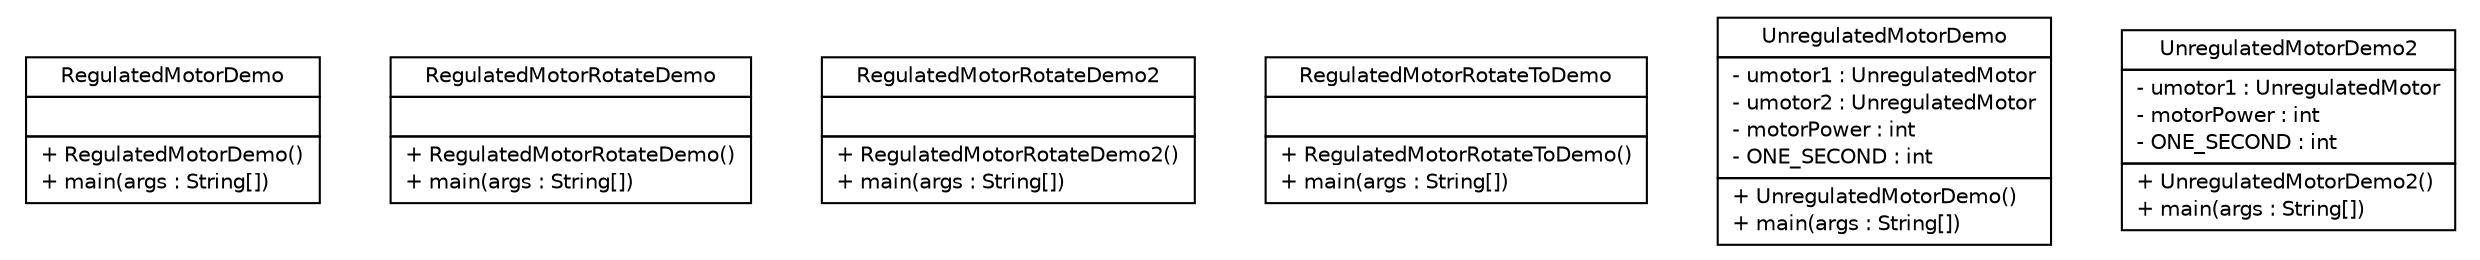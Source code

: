 #!/usr/local/bin/dot
#
# Class diagram 
# Generated by UMLGraph version R5_6-24-gf6e263 (http://www.umlgraph.org/)
#

digraph G {
	edge [fontname="Helvetica",fontsize=10,labelfontname="Helvetica",labelfontsize=10];
	node [fontname="Helvetica",fontsize=10,shape=plaintext];
	nodesep=0.25;
	ranksep=0.5;
	// ev3dev.examples.motors.RegulatedMotorDemo
	c269 [label=<<table title="ev3dev.examples.motors.RegulatedMotorDemo" border="0" cellborder="1" cellspacing="0" cellpadding="2" port="p" href="./RegulatedMotorDemo.html">
		<tr><td><table border="0" cellspacing="0" cellpadding="1">
<tr><td align="center" balign="center"> RegulatedMotorDemo </td></tr>
		</table></td></tr>
		<tr><td><table border="0" cellspacing="0" cellpadding="1">
<tr><td align="left" balign="left">  </td></tr>
		</table></td></tr>
		<tr><td><table border="0" cellspacing="0" cellpadding="1">
<tr><td align="left" balign="left"> + RegulatedMotorDemo() </td></tr>
<tr><td align="left" balign="left"> + main(args : String[]) </td></tr>
		</table></td></tr>
		</table>>, URL="./RegulatedMotorDemo.html", fontname="Helvetica", fontcolor="black", fontsize=10.0];
	// ev3dev.examples.motors.RegulatedMotorRotateDemo
	c270 [label=<<table title="ev3dev.examples.motors.RegulatedMotorRotateDemo" border="0" cellborder="1" cellspacing="0" cellpadding="2" port="p" href="./RegulatedMotorRotateDemo.html">
		<tr><td><table border="0" cellspacing="0" cellpadding="1">
<tr><td align="center" balign="center"> RegulatedMotorRotateDemo </td></tr>
		</table></td></tr>
		<tr><td><table border="0" cellspacing="0" cellpadding="1">
<tr><td align="left" balign="left">  </td></tr>
		</table></td></tr>
		<tr><td><table border="0" cellspacing="0" cellpadding="1">
<tr><td align="left" balign="left"> + RegulatedMotorRotateDemo() </td></tr>
<tr><td align="left" balign="left"> + main(args : String[]) </td></tr>
		</table></td></tr>
		</table>>, URL="./RegulatedMotorRotateDemo.html", fontname="Helvetica", fontcolor="black", fontsize=10.0];
	// ev3dev.examples.motors.RegulatedMotorRotateDemo2
	c271 [label=<<table title="ev3dev.examples.motors.RegulatedMotorRotateDemo2" border="0" cellborder="1" cellspacing="0" cellpadding="2" port="p" href="./RegulatedMotorRotateDemo2.html">
		<tr><td><table border="0" cellspacing="0" cellpadding="1">
<tr><td align="center" balign="center"> RegulatedMotorRotateDemo2 </td></tr>
		</table></td></tr>
		<tr><td><table border="0" cellspacing="0" cellpadding="1">
<tr><td align="left" balign="left">  </td></tr>
		</table></td></tr>
		<tr><td><table border="0" cellspacing="0" cellpadding="1">
<tr><td align="left" balign="left"> + RegulatedMotorRotateDemo2() </td></tr>
<tr><td align="left" balign="left"> + main(args : String[]) </td></tr>
		</table></td></tr>
		</table>>, URL="./RegulatedMotorRotateDemo2.html", fontname="Helvetica", fontcolor="black", fontsize=10.0];
	// ev3dev.examples.motors.RegulatedMotorRotateToDemo
	c272 [label=<<table title="ev3dev.examples.motors.RegulatedMotorRotateToDemo" border="0" cellborder="1" cellspacing="0" cellpadding="2" port="p" href="./RegulatedMotorRotateToDemo.html">
		<tr><td><table border="0" cellspacing="0" cellpadding="1">
<tr><td align="center" balign="center"> RegulatedMotorRotateToDemo </td></tr>
		</table></td></tr>
		<tr><td><table border="0" cellspacing="0" cellpadding="1">
<tr><td align="left" balign="left">  </td></tr>
		</table></td></tr>
		<tr><td><table border="0" cellspacing="0" cellpadding="1">
<tr><td align="left" balign="left"> + RegulatedMotorRotateToDemo() </td></tr>
<tr><td align="left" balign="left"> + main(args : String[]) </td></tr>
		</table></td></tr>
		</table>>, URL="./RegulatedMotorRotateToDemo.html", fontname="Helvetica", fontcolor="black", fontsize=10.0];
	// ev3dev.examples.motors.UnregulatedMotorDemo
	c273 [label=<<table title="ev3dev.examples.motors.UnregulatedMotorDemo" border="0" cellborder="1" cellspacing="0" cellpadding="2" port="p" href="./UnregulatedMotorDemo.html">
		<tr><td><table border="0" cellspacing="0" cellpadding="1">
<tr><td align="center" balign="center"> UnregulatedMotorDemo </td></tr>
		</table></td></tr>
		<tr><td><table border="0" cellspacing="0" cellpadding="1">
<tr><td align="left" balign="left"> - umotor1 : UnregulatedMotor </td></tr>
<tr><td align="left" balign="left"> - umotor2 : UnregulatedMotor </td></tr>
<tr><td align="left" balign="left"> - motorPower : int </td></tr>
<tr><td align="left" balign="left"> - ONE_SECOND : int </td></tr>
		</table></td></tr>
		<tr><td><table border="0" cellspacing="0" cellpadding="1">
<tr><td align="left" balign="left"> + UnregulatedMotorDemo() </td></tr>
<tr><td align="left" balign="left"> + main(args : String[]) </td></tr>
		</table></td></tr>
		</table>>, URL="./UnregulatedMotorDemo.html", fontname="Helvetica", fontcolor="black", fontsize=10.0];
	// ev3dev.examples.motors.UnregulatedMotorDemo2
	c274 [label=<<table title="ev3dev.examples.motors.UnregulatedMotorDemo2" border="0" cellborder="1" cellspacing="0" cellpadding="2" port="p" href="./UnregulatedMotorDemo2.html">
		<tr><td><table border="0" cellspacing="0" cellpadding="1">
<tr><td align="center" balign="center"> UnregulatedMotorDemo2 </td></tr>
		</table></td></tr>
		<tr><td><table border="0" cellspacing="0" cellpadding="1">
<tr><td align="left" balign="left"> - umotor1 : UnregulatedMotor </td></tr>
<tr><td align="left" balign="left"> - motorPower : int </td></tr>
<tr><td align="left" balign="left"> - ONE_SECOND : int </td></tr>
		</table></td></tr>
		<tr><td><table border="0" cellspacing="0" cellpadding="1">
<tr><td align="left" balign="left"> + UnregulatedMotorDemo2() </td></tr>
<tr><td align="left" balign="left"> + main(args : String[]) </td></tr>
		</table></td></tr>
		</table>>, URL="./UnregulatedMotorDemo2.html", fontname="Helvetica", fontcolor="black", fontsize=10.0];
}

